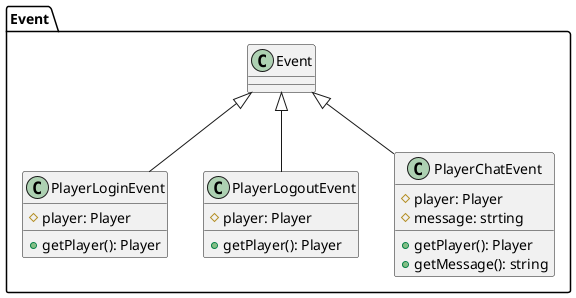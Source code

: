 @startuml Event

namespace Event {
    class Event

    class PlayerLoginEvent extends Event {
        #player: Player
        +getPlayer(): Player
    }

    class PlayerLogoutEvent extends Event {
        #player: Player
        +getPlayer(): Player
    }

    class PlayerChatEvent extends Event{
        #player: Player
        #message: strting
        +getPlayer(): Player
        +getMessage(): string
    }
}
@enduml